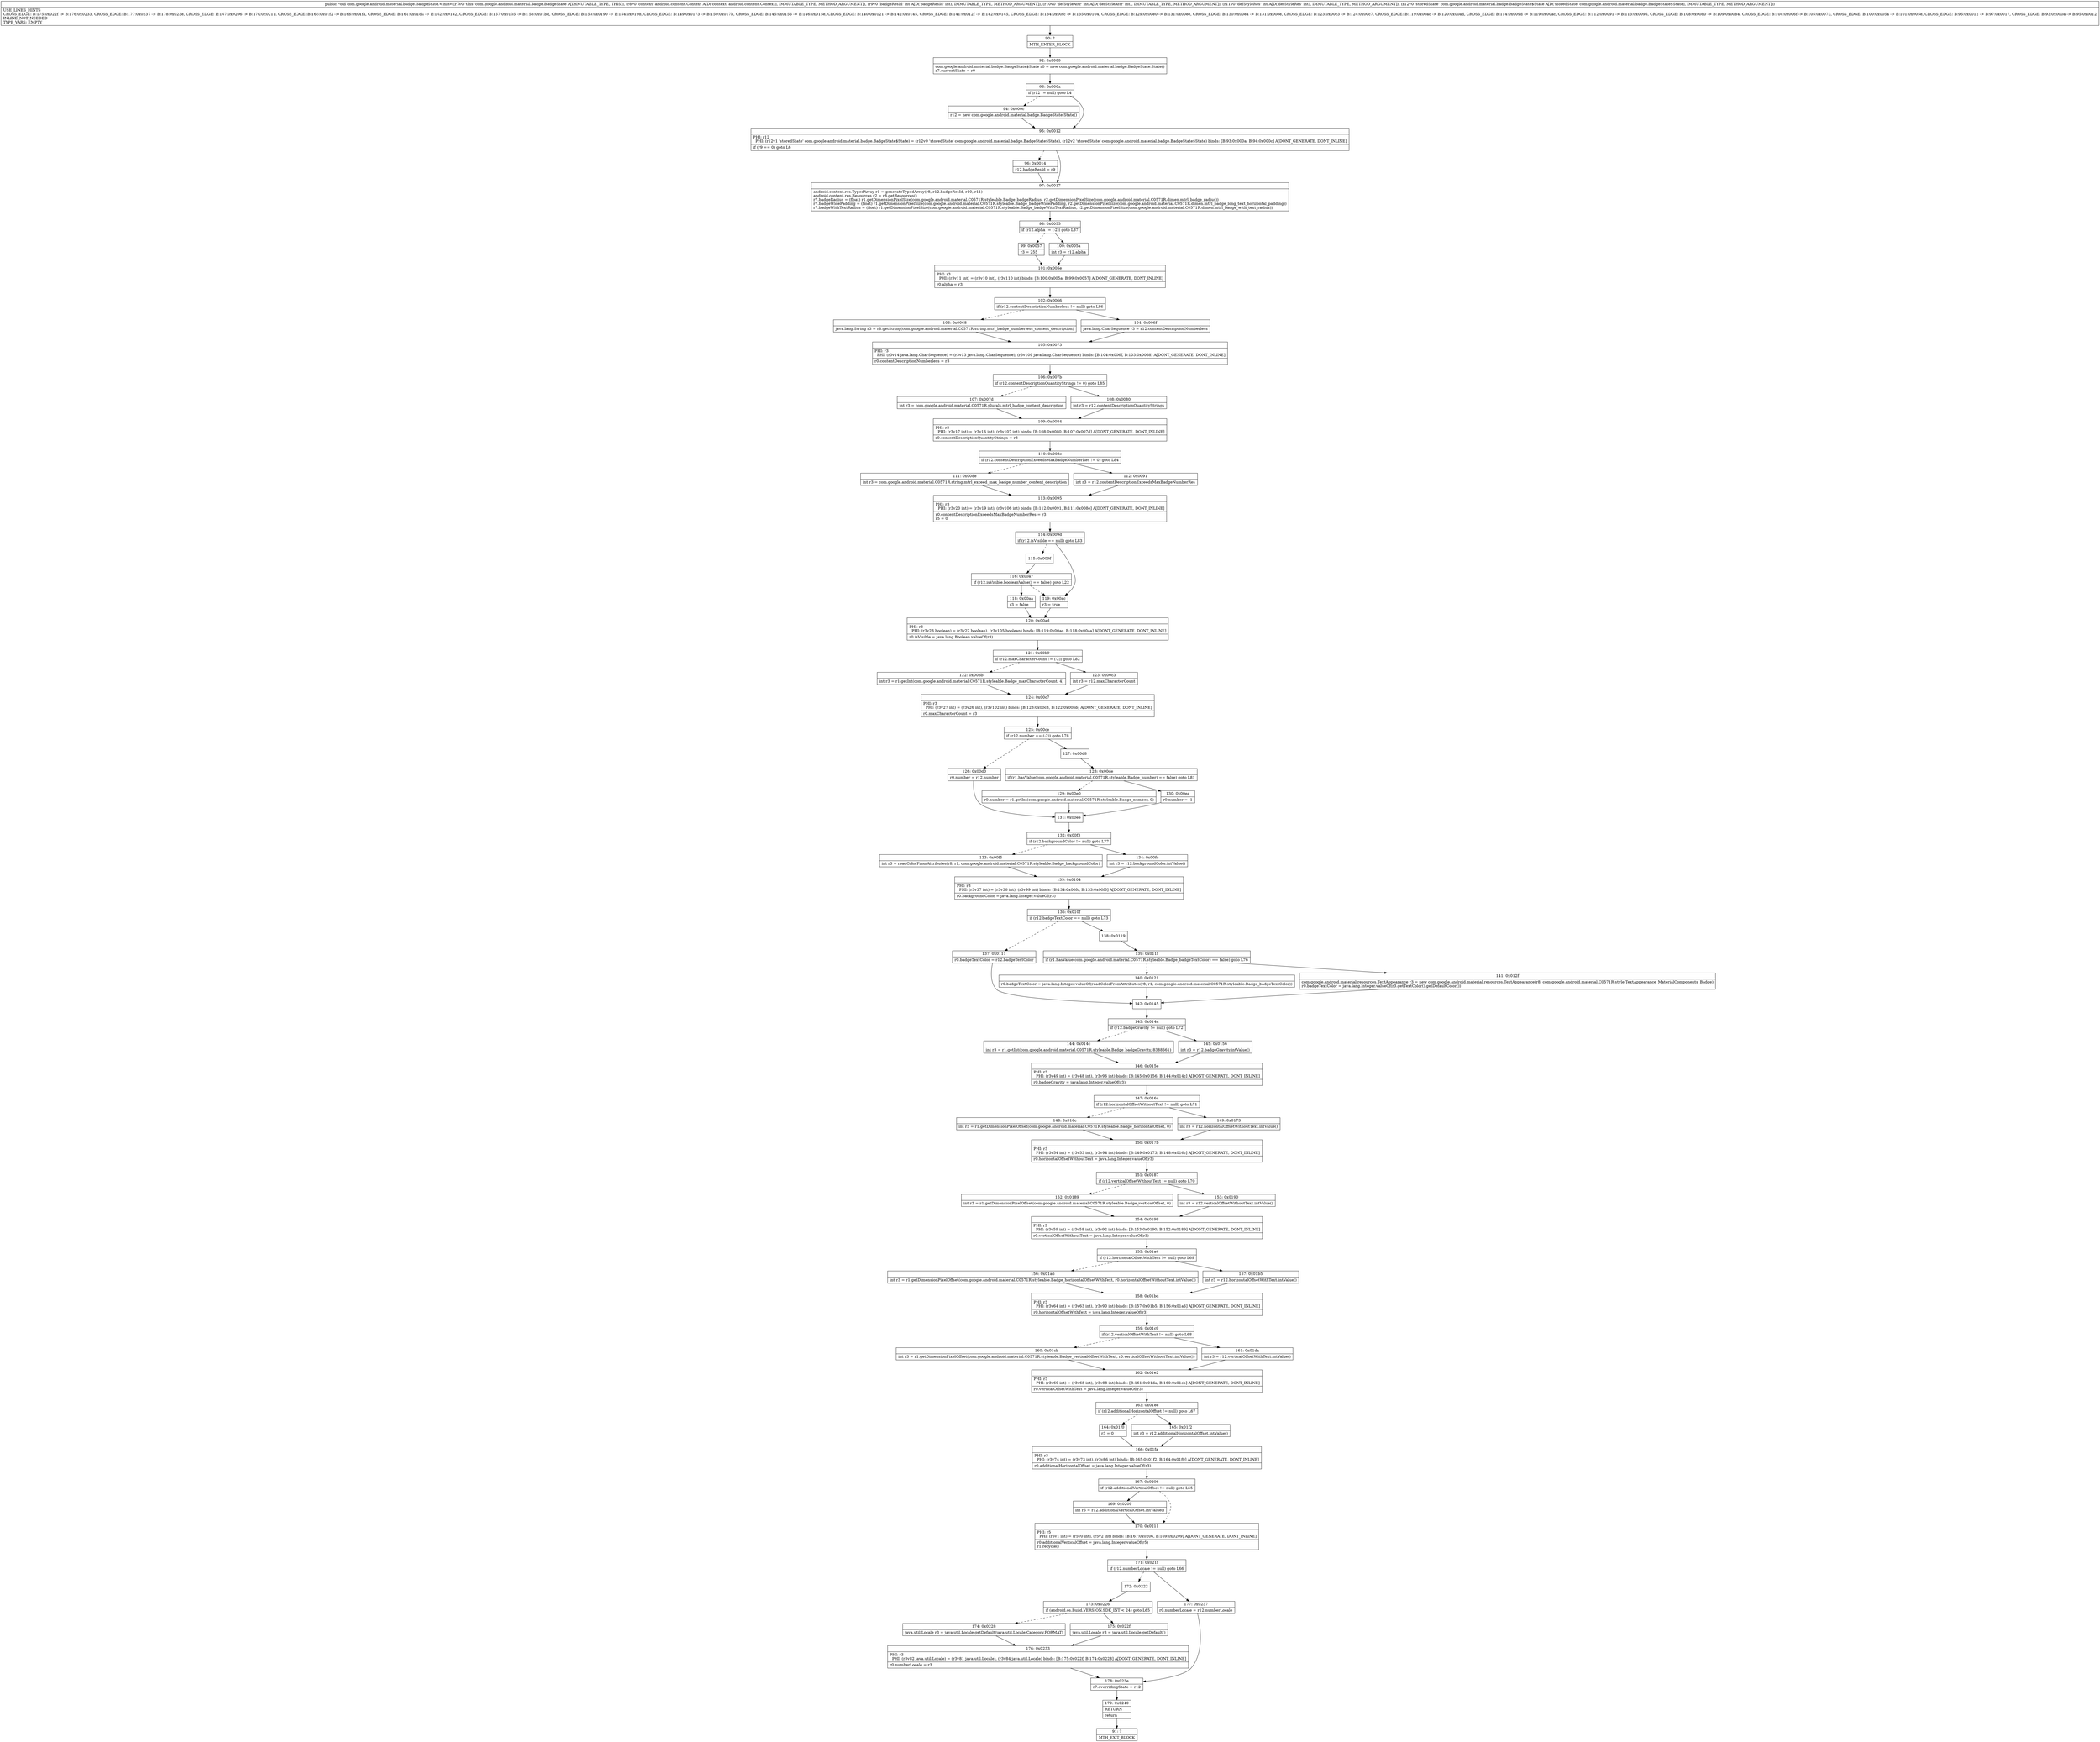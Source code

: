 digraph "CFG forcom.google.android.material.badge.BadgeState.\<init\>(Landroid\/content\/Context;IIILcom\/google\/android\/material\/badge\/BadgeState$State;)V" {
Node_90 [shape=record,label="{90\:\ ?|MTH_ENTER_BLOCK\l}"];
Node_92 [shape=record,label="{92\:\ 0x0000|com.google.android.material.badge.BadgeState$State r0 = new com.google.android.material.badge.BadgeState.State()\lr7.currentState = r0\l}"];
Node_93 [shape=record,label="{93\:\ 0x000a|if (r12 != null) goto L4\l}"];
Node_94 [shape=record,label="{94\:\ 0x000c|r12 = new com.google.android.material.badge.BadgeState.State()\l}"];
Node_95 [shape=record,label="{95\:\ 0x0012|PHI: r12 \l  PHI: (r12v1 'storedState' com.google.android.material.badge.BadgeState$State) = (r12v0 'storedState' com.google.android.material.badge.BadgeState$State), (r12v2 'storedState' com.google.android.material.badge.BadgeState$State) binds: [B:93:0x000a, B:94:0x000c] A[DONT_GENERATE, DONT_INLINE]\l|if (r9 == 0) goto L6\l}"];
Node_96 [shape=record,label="{96\:\ 0x0014|r12.badgeResId = r9\l}"];
Node_97 [shape=record,label="{97\:\ 0x0017|android.content.res.TypedArray r1 = generateTypedArray(r8, r12.badgeResId, r10, r11)\landroid.content.res.Resources r2 = r8.getResources()\lr7.badgeRadius = (float) r1.getDimensionPixelSize(com.google.android.material.C0571R.styleable.Badge_badgeRadius, r2.getDimensionPixelSize(com.google.android.material.C0571R.dimen.mtrl_badge_radius))\lr7.badgeWidePadding = (float) r1.getDimensionPixelSize(com.google.android.material.C0571R.styleable.Badge_badgeWidePadding, r2.getDimensionPixelSize(com.google.android.material.C0571R.dimen.mtrl_badge_long_text_horizontal_padding))\lr7.badgeWithTextRadius = (float) r1.getDimensionPixelSize(com.google.android.material.C0571R.styleable.Badge_badgeWithTextRadius, r2.getDimensionPixelSize(com.google.android.material.C0571R.dimen.mtrl_badge_with_text_radius))\l}"];
Node_98 [shape=record,label="{98\:\ 0x0055|if (r12.alpha != (\-2)) goto L87\l}"];
Node_99 [shape=record,label="{99\:\ 0x0057|r3 = 255\l}"];
Node_101 [shape=record,label="{101\:\ 0x005e|PHI: r3 \l  PHI: (r3v11 int) = (r3v10 int), (r3v110 int) binds: [B:100:0x005a, B:99:0x0057] A[DONT_GENERATE, DONT_INLINE]\l|r0.alpha = r3\l}"];
Node_102 [shape=record,label="{102\:\ 0x0066|if (r12.contentDescriptionNumberless != null) goto L86\l}"];
Node_103 [shape=record,label="{103\:\ 0x0068|java.lang.String r3 = r8.getString(com.google.android.material.C0571R.string.mtrl_badge_numberless_content_description)\l}"];
Node_105 [shape=record,label="{105\:\ 0x0073|PHI: r3 \l  PHI: (r3v14 java.lang.CharSequence) = (r3v13 java.lang.CharSequence), (r3v109 java.lang.CharSequence) binds: [B:104:0x006f, B:103:0x0068] A[DONT_GENERATE, DONT_INLINE]\l|r0.contentDescriptionNumberless = r3\l}"];
Node_106 [shape=record,label="{106\:\ 0x007b|if (r12.contentDescriptionQuantityStrings != 0) goto L85\l}"];
Node_107 [shape=record,label="{107\:\ 0x007d|int r3 = com.google.android.material.C0571R.plurals.mtrl_badge_content_description\l}"];
Node_109 [shape=record,label="{109\:\ 0x0084|PHI: r3 \l  PHI: (r3v17 int) = (r3v16 int), (r3v107 int) binds: [B:108:0x0080, B:107:0x007d] A[DONT_GENERATE, DONT_INLINE]\l|r0.contentDescriptionQuantityStrings = r3\l}"];
Node_110 [shape=record,label="{110\:\ 0x008c|if (r12.contentDescriptionExceedsMaxBadgeNumberRes != 0) goto L84\l}"];
Node_111 [shape=record,label="{111\:\ 0x008e|int r3 = com.google.android.material.C0571R.string.mtrl_exceed_max_badge_number_content_description\l}"];
Node_113 [shape=record,label="{113\:\ 0x0095|PHI: r3 \l  PHI: (r3v20 int) = (r3v19 int), (r3v106 int) binds: [B:112:0x0091, B:111:0x008e] A[DONT_GENERATE, DONT_INLINE]\l|r0.contentDescriptionExceedsMaxBadgeNumberRes = r3\lr5 = 0\l}"];
Node_114 [shape=record,label="{114\:\ 0x009d|if (r12.isVisible == null) goto L83\l}"];
Node_115 [shape=record,label="{115\:\ 0x009f}"];
Node_116 [shape=record,label="{116\:\ 0x00a7|if (r12.isVisible.booleanValue() == false) goto L22\l}"];
Node_118 [shape=record,label="{118\:\ 0x00aa|r3 = false\l}"];
Node_120 [shape=record,label="{120\:\ 0x00ad|PHI: r3 \l  PHI: (r3v23 boolean) = (r3v22 boolean), (r3v105 boolean) binds: [B:119:0x00ac, B:118:0x00aa] A[DONT_GENERATE, DONT_INLINE]\l|r0.isVisible = java.lang.Boolean.valueOf(r3)\l}"];
Node_121 [shape=record,label="{121\:\ 0x00b9|if (r12.maxCharacterCount != (\-2)) goto L82\l}"];
Node_122 [shape=record,label="{122\:\ 0x00bb|int r3 = r1.getInt(com.google.android.material.C0571R.styleable.Badge_maxCharacterCount, 4)\l}"];
Node_124 [shape=record,label="{124\:\ 0x00c7|PHI: r3 \l  PHI: (r3v27 int) = (r3v26 int), (r3v102 int) binds: [B:123:0x00c3, B:122:0x00bb] A[DONT_GENERATE, DONT_INLINE]\l|r0.maxCharacterCount = r3\l}"];
Node_125 [shape=record,label="{125\:\ 0x00ce|if (r12.number == (\-2)) goto L78\l}"];
Node_126 [shape=record,label="{126\:\ 0x00d0|r0.number = r12.number\l}"];
Node_131 [shape=record,label="{131\:\ 0x00ee}"];
Node_132 [shape=record,label="{132\:\ 0x00f3|if (r12.backgroundColor != null) goto L77\l}"];
Node_133 [shape=record,label="{133\:\ 0x00f5|int r3 = readColorFromAttributes(r8, r1, com.google.android.material.C0571R.styleable.Badge_backgroundColor)\l}"];
Node_135 [shape=record,label="{135\:\ 0x0104|PHI: r3 \l  PHI: (r3v37 int) = (r3v36 int), (r3v99 int) binds: [B:134:0x00fc, B:133:0x00f5] A[DONT_GENERATE, DONT_INLINE]\l|r0.backgroundColor = java.lang.Integer.valueOf(r3)\l}"];
Node_136 [shape=record,label="{136\:\ 0x010f|if (r12.badgeTextColor == null) goto L73\l}"];
Node_137 [shape=record,label="{137\:\ 0x0111|r0.badgeTextColor = r12.badgeTextColor\l}"];
Node_142 [shape=record,label="{142\:\ 0x0145}"];
Node_143 [shape=record,label="{143\:\ 0x014a|if (r12.badgeGravity != null) goto L72\l}"];
Node_144 [shape=record,label="{144\:\ 0x014c|int r3 = r1.getInt(com.google.android.material.C0571R.styleable.Badge_badgeGravity, 8388661)\l}"];
Node_146 [shape=record,label="{146\:\ 0x015e|PHI: r3 \l  PHI: (r3v49 int) = (r3v48 int), (r3v96 int) binds: [B:145:0x0156, B:144:0x014c] A[DONT_GENERATE, DONT_INLINE]\l|r0.badgeGravity = java.lang.Integer.valueOf(r3)\l}"];
Node_147 [shape=record,label="{147\:\ 0x016a|if (r12.horizontalOffsetWithoutText != null) goto L71\l}"];
Node_148 [shape=record,label="{148\:\ 0x016c|int r3 = r1.getDimensionPixelOffset(com.google.android.material.C0571R.styleable.Badge_horizontalOffset, 0)\l}"];
Node_150 [shape=record,label="{150\:\ 0x017b|PHI: r3 \l  PHI: (r3v54 int) = (r3v53 int), (r3v94 int) binds: [B:149:0x0173, B:148:0x016c] A[DONT_GENERATE, DONT_INLINE]\l|r0.horizontalOffsetWithoutText = java.lang.Integer.valueOf(r3)\l}"];
Node_151 [shape=record,label="{151\:\ 0x0187|if (r12.verticalOffsetWithoutText != null) goto L70\l}"];
Node_152 [shape=record,label="{152\:\ 0x0189|int r3 = r1.getDimensionPixelOffset(com.google.android.material.C0571R.styleable.Badge_verticalOffset, 0)\l}"];
Node_154 [shape=record,label="{154\:\ 0x0198|PHI: r3 \l  PHI: (r3v59 int) = (r3v58 int), (r3v92 int) binds: [B:153:0x0190, B:152:0x0189] A[DONT_GENERATE, DONT_INLINE]\l|r0.verticalOffsetWithoutText = java.lang.Integer.valueOf(r3)\l}"];
Node_155 [shape=record,label="{155\:\ 0x01a4|if (r12.horizontalOffsetWithText != null) goto L69\l}"];
Node_156 [shape=record,label="{156\:\ 0x01a6|int r3 = r1.getDimensionPixelOffset(com.google.android.material.C0571R.styleable.Badge_horizontalOffsetWithText, r0.horizontalOffsetWithoutText.intValue())\l}"];
Node_158 [shape=record,label="{158\:\ 0x01bd|PHI: r3 \l  PHI: (r3v64 int) = (r3v63 int), (r3v90 int) binds: [B:157:0x01b5, B:156:0x01a6] A[DONT_GENERATE, DONT_INLINE]\l|r0.horizontalOffsetWithText = java.lang.Integer.valueOf(r3)\l}"];
Node_159 [shape=record,label="{159\:\ 0x01c9|if (r12.verticalOffsetWithText != null) goto L68\l}"];
Node_160 [shape=record,label="{160\:\ 0x01cb|int r3 = r1.getDimensionPixelOffset(com.google.android.material.C0571R.styleable.Badge_verticalOffsetWithText, r0.verticalOffsetWithoutText.intValue())\l}"];
Node_162 [shape=record,label="{162\:\ 0x01e2|PHI: r3 \l  PHI: (r3v69 int) = (r3v68 int), (r3v88 int) binds: [B:161:0x01da, B:160:0x01cb] A[DONT_GENERATE, DONT_INLINE]\l|r0.verticalOffsetWithText = java.lang.Integer.valueOf(r3)\l}"];
Node_163 [shape=record,label="{163\:\ 0x01ee|if (r12.additionalHorizontalOffset != null) goto L67\l}"];
Node_164 [shape=record,label="{164\:\ 0x01f0|r3 = 0\l}"];
Node_166 [shape=record,label="{166\:\ 0x01fa|PHI: r3 \l  PHI: (r3v74 int) = (r3v73 int), (r3v86 int) binds: [B:165:0x01f2, B:164:0x01f0] A[DONT_GENERATE, DONT_INLINE]\l|r0.additionalHorizontalOffset = java.lang.Integer.valueOf(r3)\l}"];
Node_167 [shape=record,label="{167\:\ 0x0206|if (r12.additionalVerticalOffset != null) goto L55\l}"];
Node_169 [shape=record,label="{169\:\ 0x0209|int r5 = r12.additionalVerticalOffset.intValue()\l}"];
Node_170 [shape=record,label="{170\:\ 0x0211|PHI: r5 \l  PHI: (r5v1 int) = (r5v0 int), (r5v2 int) binds: [B:167:0x0206, B:169:0x0209] A[DONT_GENERATE, DONT_INLINE]\l|r0.additionalVerticalOffset = java.lang.Integer.valueOf(r5)\lr1.recycle()\l}"];
Node_171 [shape=record,label="{171\:\ 0x021f|if (r12.numberLocale != null) goto L66\l}"];
Node_172 [shape=record,label="{172\:\ 0x0222}"];
Node_173 [shape=record,label="{173\:\ 0x0226|if (android.os.Build.VERSION.SDK_INT \< 24) goto L65\l}"];
Node_174 [shape=record,label="{174\:\ 0x0228|java.util.Locale r3 = java.util.Locale.getDefault(java.util.Locale.Category.FORMAT)\l}"];
Node_176 [shape=record,label="{176\:\ 0x0233|PHI: r3 \l  PHI: (r3v82 java.util.Locale) = (r3v81 java.util.Locale), (r3v84 java.util.Locale) binds: [B:175:0x022f, B:174:0x0228] A[DONT_GENERATE, DONT_INLINE]\l|r0.numberLocale = r3\l}"];
Node_178 [shape=record,label="{178\:\ 0x023e|r7.overridingState = r12\l}"];
Node_179 [shape=record,label="{179\:\ 0x0240|RETURN\l|return\l}"];
Node_91 [shape=record,label="{91\:\ ?|MTH_EXIT_BLOCK\l}"];
Node_175 [shape=record,label="{175\:\ 0x022f|java.util.Locale r3 = java.util.Locale.getDefault()\l}"];
Node_177 [shape=record,label="{177\:\ 0x0237|r0.numberLocale = r12.numberLocale\l}"];
Node_165 [shape=record,label="{165\:\ 0x01f2|int r3 = r12.additionalHorizontalOffset.intValue()\l}"];
Node_161 [shape=record,label="{161\:\ 0x01da|int r3 = r12.verticalOffsetWithText.intValue()\l}"];
Node_157 [shape=record,label="{157\:\ 0x01b5|int r3 = r12.horizontalOffsetWithText.intValue()\l}"];
Node_153 [shape=record,label="{153\:\ 0x0190|int r3 = r12.verticalOffsetWithoutText.intValue()\l}"];
Node_149 [shape=record,label="{149\:\ 0x0173|int r3 = r12.horizontalOffsetWithoutText.intValue()\l}"];
Node_145 [shape=record,label="{145\:\ 0x0156|int r3 = r12.badgeGravity.intValue()\l}"];
Node_138 [shape=record,label="{138\:\ 0x0119}"];
Node_139 [shape=record,label="{139\:\ 0x011f|if (r1.hasValue(com.google.android.material.C0571R.styleable.Badge_badgeTextColor) == false) goto L76\l}"];
Node_140 [shape=record,label="{140\:\ 0x0121|r0.badgeTextColor = java.lang.Integer.valueOf(readColorFromAttributes(r8, r1, com.google.android.material.C0571R.styleable.Badge_badgeTextColor))\l}"];
Node_141 [shape=record,label="{141\:\ 0x012f|com.google.android.material.resources.TextAppearance r3 = new com.google.android.material.resources.TextAppearance(r8, com.google.android.material.C0571R.style.TextAppearance_MaterialComponents_Badge)\lr0.badgeTextColor = java.lang.Integer.valueOf(r3.getTextColor().getDefaultColor())\l}"];
Node_134 [shape=record,label="{134\:\ 0x00fc|int r3 = r12.backgroundColor.intValue()\l}"];
Node_127 [shape=record,label="{127\:\ 0x00d8}"];
Node_128 [shape=record,label="{128\:\ 0x00de|if (r1.hasValue(com.google.android.material.C0571R.styleable.Badge_number) == false) goto L81\l}"];
Node_129 [shape=record,label="{129\:\ 0x00e0|r0.number = r1.getInt(com.google.android.material.C0571R.styleable.Badge_number, 0)\l}"];
Node_130 [shape=record,label="{130\:\ 0x00ea|r0.number = \-1\l}"];
Node_123 [shape=record,label="{123\:\ 0x00c3|int r3 = r12.maxCharacterCount\l}"];
Node_119 [shape=record,label="{119\:\ 0x00ac|r3 = true\l}"];
Node_112 [shape=record,label="{112\:\ 0x0091|int r3 = r12.contentDescriptionExceedsMaxBadgeNumberRes\l}"];
Node_108 [shape=record,label="{108\:\ 0x0080|int r3 = r12.contentDescriptionQuantityStrings\l}"];
Node_104 [shape=record,label="{104\:\ 0x006f|java.lang.CharSequence r3 = r12.contentDescriptionNumberless\l}"];
Node_100 [shape=record,label="{100\:\ 0x005a|int r3 = r12.alpha\l}"];
MethodNode[shape=record,label="{public void com.google.android.material.badge.BadgeState.\<init\>((r7v0 'this' com.google.android.material.badge.BadgeState A[IMMUTABLE_TYPE, THIS]), (r8v0 'context' android.content.Context A[D('context' android.content.Context), IMMUTABLE_TYPE, METHOD_ARGUMENT]), (r9v0 'badgeResId' int A[D('badgeResId' int), IMMUTABLE_TYPE, METHOD_ARGUMENT]), (r10v0 'defStyleAttr' int A[D('defStyleAttr' int), IMMUTABLE_TYPE, METHOD_ARGUMENT]), (r11v0 'defStyleRes' int A[D('defStyleRes' int), IMMUTABLE_TYPE, METHOD_ARGUMENT]), (r12v0 'storedState' com.google.android.material.badge.BadgeState$State A[D('storedState' com.google.android.material.badge.BadgeState$State), IMMUTABLE_TYPE, METHOD_ARGUMENT]))  | USE_LINES_HINTS\lCROSS_EDGE: B:175:0x022f \-\> B:176:0x0233, CROSS_EDGE: B:177:0x0237 \-\> B:178:0x023e, CROSS_EDGE: B:167:0x0206 \-\> B:170:0x0211, CROSS_EDGE: B:165:0x01f2 \-\> B:166:0x01fa, CROSS_EDGE: B:161:0x01da \-\> B:162:0x01e2, CROSS_EDGE: B:157:0x01b5 \-\> B:158:0x01bd, CROSS_EDGE: B:153:0x0190 \-\> B:154:0x0198, CROSS_EDGE: B:149:0x0173 \-\> B:150:0x017b, CROSS_EDGE: B:145:0x0156 \-\> B:146:0x015e, CROSS_EDGE: B:140:0x0121 \-\> B:142:0x0145, CROSS_EDGE: B:141:0x012f \-\> B:142:0x0145, CROSS_EDGE: B:134:0x00fc \-\> B:135:0x0104, CROSS_EDGE: B:129:0x00e0 \-\> B:131:0x00ee, CROSS_EDGE: B:130:0x00ea \-\> B:131:0x00ee, CROSS_EDGE: B:123:0x00c3 \-\> B:124:0x00c7, CROSS_EDGE: B:119:0x00ac \-\> B:120:0x00ad, CROSS_EDGE: B:114:0x009d \-\> B:119:0x00ac, CROSS_EDGE: B:112:0x0091 \-\> B:113:0x0095, CROSS_EDGE: B:108:0x0080 \-\> B:109:0x0084, CROSS_EDGE: B:104:0x006f \-\> B:105:0x0073, CROSS_EDGE: B:100:0x005a \-\> B:101:0x005e, CROSS_EDGE: B:95:0x0012 \-\> B:97:0x0017, CROSS_EDGE: B:93:0x000a \-\> B:95:0x0012\lINLINE_NOT_NEEDED\lTYPE_VARS: EMPTY\l}"];
MethodNode -> Node_90;Node_90 -> Node_92;
Node_92 -> Node_93;
Node_93 -> Node_94[style=dashed];
Node_93 -> Node_95;
Node_94 -> Node_95;
Node_95 -> Node_96[style=dashed];
Node_95 -> Node_97;
Node_96 -> Node_97;
Node_97 -> Node_98;
Node_98 -> Node_99[style=dashed];
Node_98 -> Node_100;
Node_99 -> Node_101;
Node_101 -> Node_102;
Node_102 -> Node_103[style=dashed];
Node_102 -> Node_104;
Node_103 -> Node_105;
Node_105 -> Node_106;
Node_106 -> Node_107[style=dashed];
Node_106 -> Node_108;
Node_107 -> Node_109;
Node_109 -> Node_110;
Node_110 -> Node_111[style=dashed];
Node_110 -> Node_112;
Node_111 -> Node_113;
Node_113 -> Node_114;
Node_114 -> Node_115[style=dashed];
Node_114 -> Node_119;
Node_115 -> Node_116;
Node_116 -> Node_118;
Node_116 -> Node_119[style=dashed];
Node_118 -> Node_120;
Node_120 -> Node_121;
Node_121 -> Node_122[style=dashed];
Node_121 -> Node_123;
Node_122 -> Node_124;
Node_124 -> Node_125;
Node_125 -> Node_126[style=dashed];
Node_125 -> Node_127;
Node_126 -> Node_131;
Node_131 -> Node_132;
Node_132 -> Node_133[style=dashed];
Node_132 -> Node_134;
Node_133 -> Node_135;
Node_135 -> Node_136;
Node_136 -> Node_137[style=dashed];
Node_136 -> Node_138;
Node_137 -> Node_142;
Node_142 -> Node_143;
Node_143 -> Node_144[style=dashed];
Node_143 -> Node_145;
Node_144 -> Node_146;
Node_146 -> Node_147;
Node_147 -> Node_148[style=dashed];
Node_147 -> Node_149;
Node_148 -> Node_150;
Node_150 -> Node_151;
Node_151 -> Node_152[style=dashed];
Node_151 -> Node_153;
Node_152 -> Node_154;
Node_154 -> Node_155;
Node_155 -> Node_156[style=dashed];
Node_155 -> Node_157;
Node_156 -> Node_158;
Node_158 -> Node_159;
Node_159 -> Node_160[style=dashed];
Node_159 -> Node_161;
Node_160 -> Node_162;
Node_162 -> Node_163;
Node_163 -> Node_164[style=dashed];
Node_163 -> Node_165;
Node_164 -> Node_166;
Node_166 -> Node_167;
Node_167 -> Node_169;
Node_167 -> Node_170[style=dashed];
Node_169 -> Node_170;
Node_170 -> Node_171;
Node_171 -> Node_172[style=dashed];
Node_171 -> Node_177;
Node_172 -> Node_173;
Node_173 -> Node_174[style=dashed];
Node_173 -> Node_175;
Node_174 -> Node_176;
Node_176 -> Node_178;
Node_178 -> Node_179;
Node_179 -> Node_91;
Node_175 -> Node_176;
Node_177 -> Node_178;
Node_165 -> Node_166;
Node_161 -> Node_162;
Node_157 -> Node_158;
Node_153 -> Node_154;
Node_149 -> Node_150;
Node_145 -> Node_146;
Node_138 -> Node_139;
Node_139 -> Node_140[style=dashed];
Node_139 -> Node_141;
Node_140 -> Node_142;
Node_141 -> Node_142;
Node_134 -> Node_135;
Node_127 -> Node_128;
Node_128 -> Node_129[style=dashed];
Node_128 -> Node_130;
Node_129 -> Node_131;
Node_130 -> Node_131;
Node_123 -> Node_124;
Node_119 -> Node_120;
Node_112 -> Node_113;
Node_108 -> Node_109;
Node_104 -> Node_105;
Node_100 -> Node_101;
}

